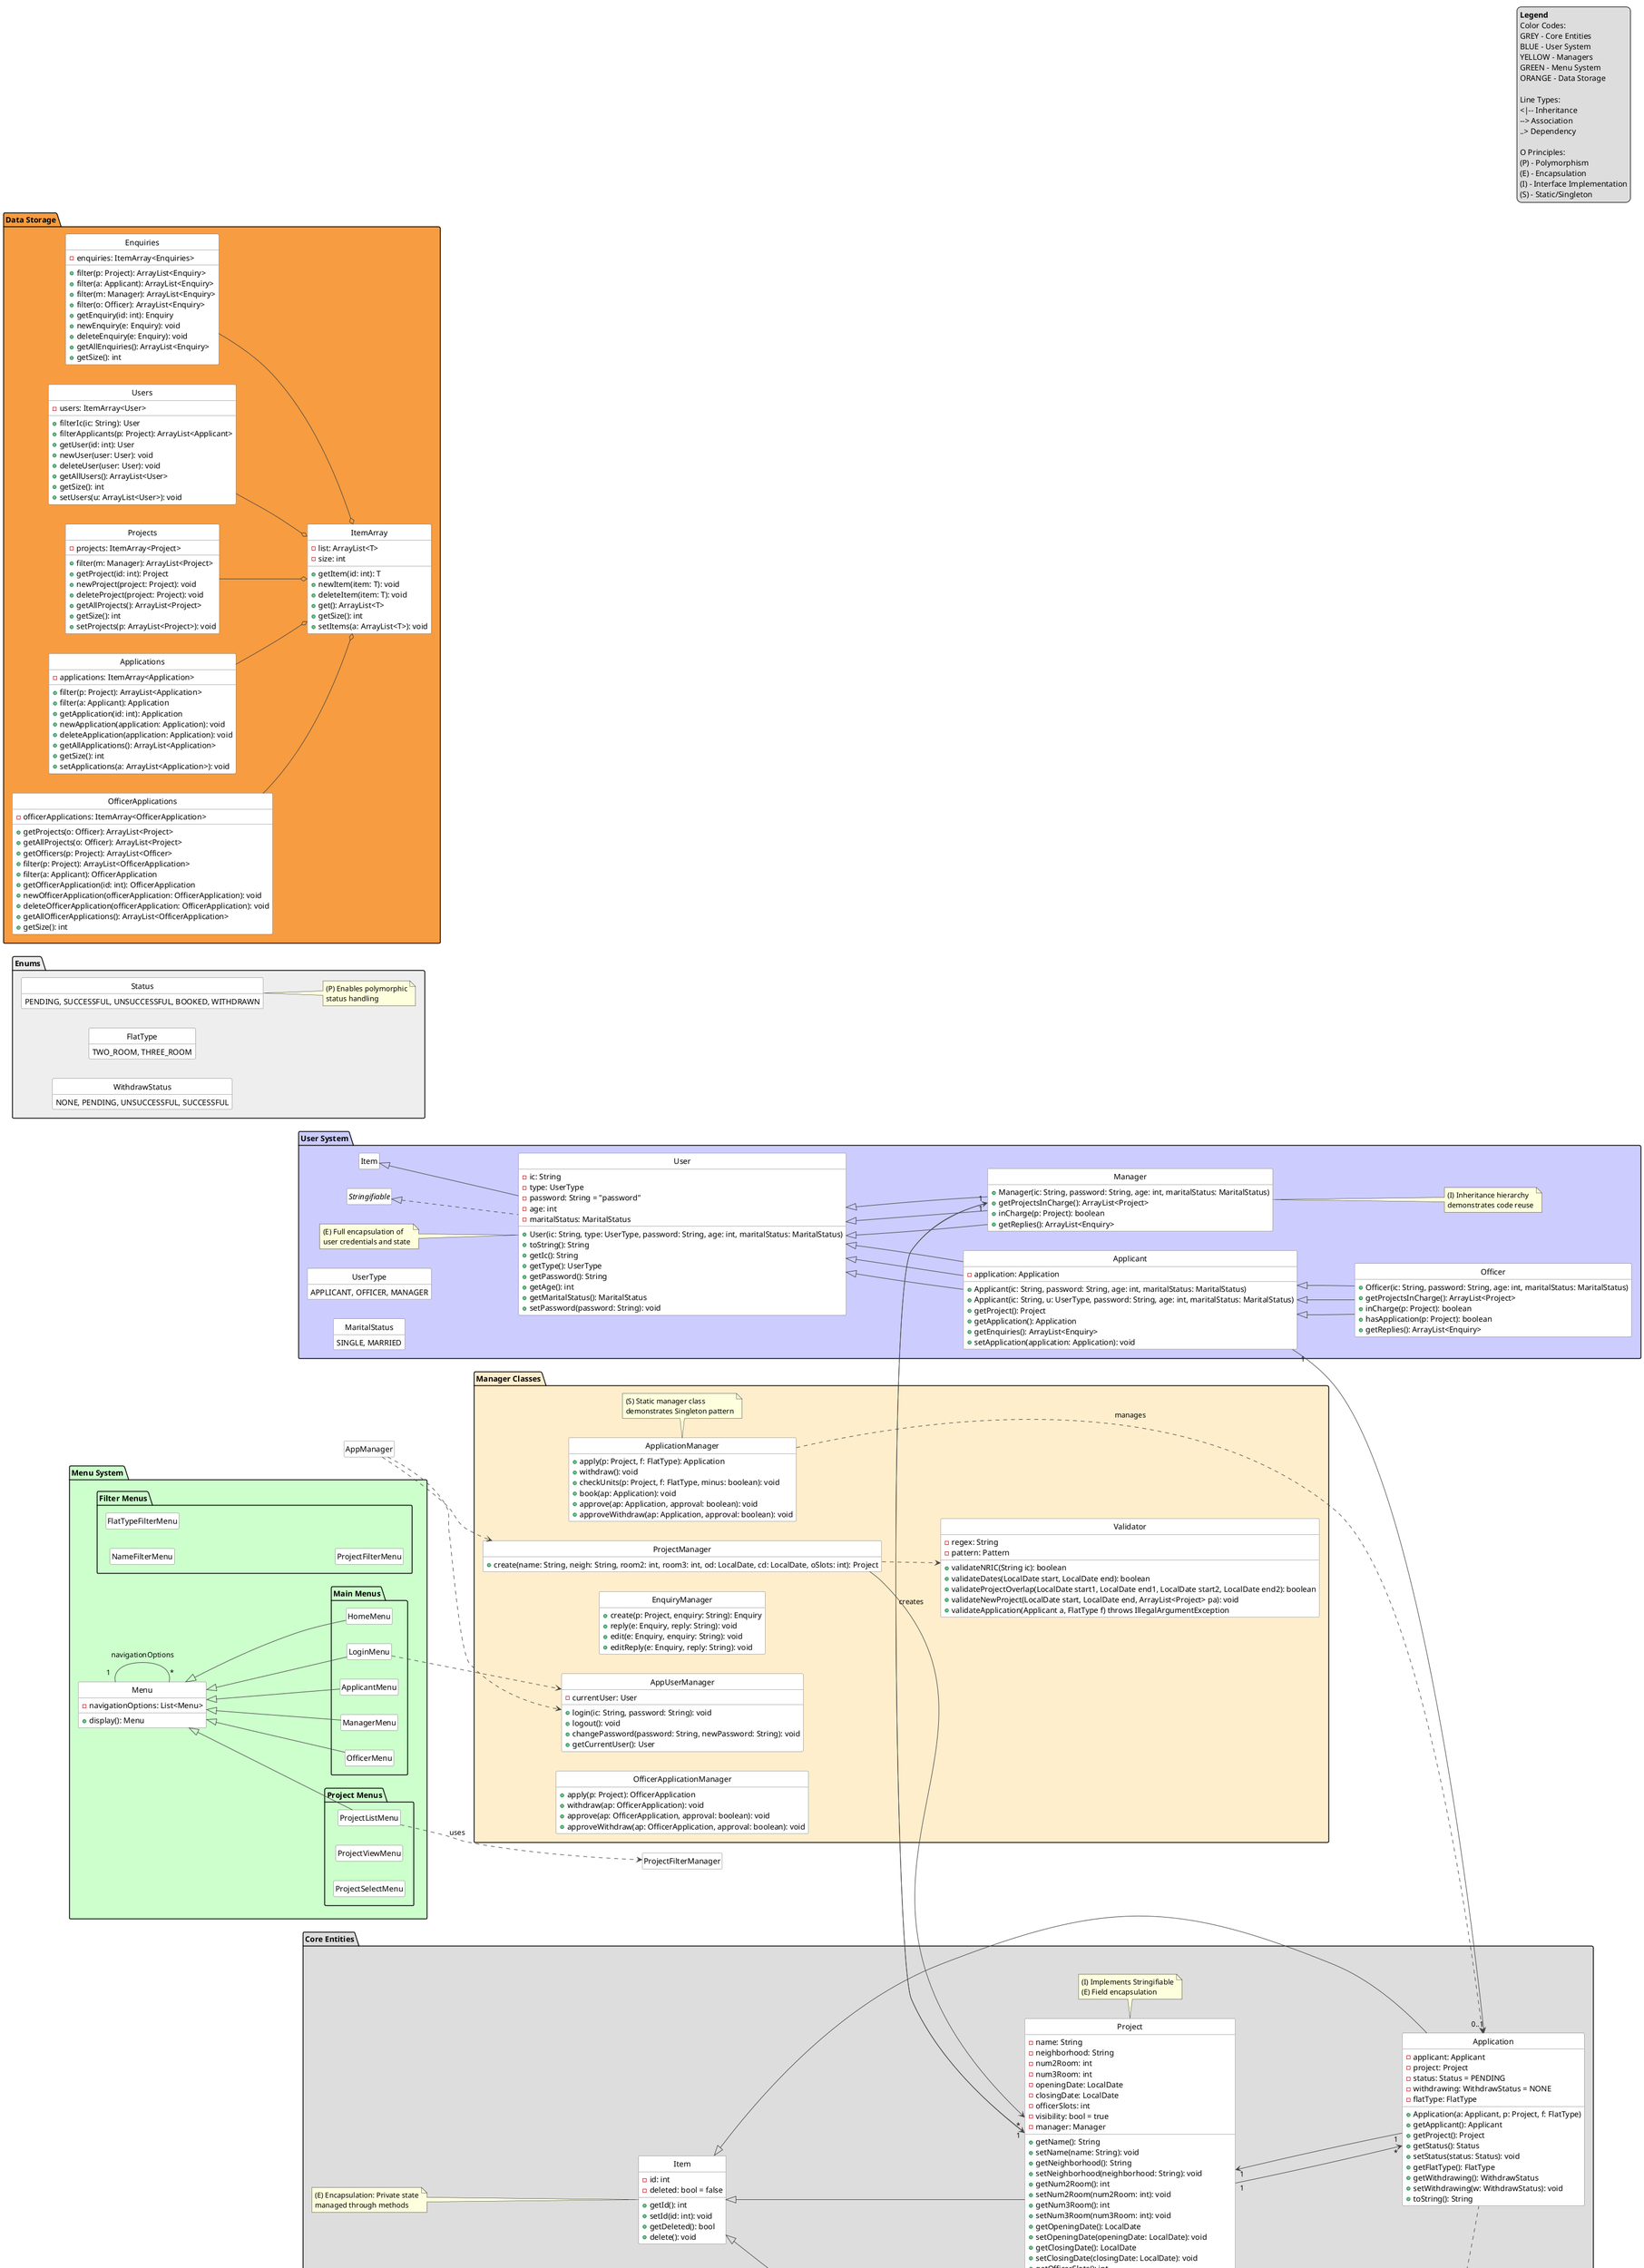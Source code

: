 @startuml EntityClassDiagram
skinparam class {
    BackgroundColor White
    ArrowColor #444444
    BorderColor #666666
    FontName Arial
}

'===================== LEGEND =====================
legend top right
**Legend**
Color Codes:
GREY - Core Entities
BLUE - User System
YELLOW - Managers
GREEN - Menu System
ORANGE - Data Storage

Line Types:
<|-- Inheritance
--> Association
..> Dependency

O Principles:
(P) - Polymorphism
(E) - Encapsulation
(I) - Interface Implementation
(S) - Static/Singleton
endlegend

'===================== CORE ENTITIES =====================
package "Core Entities" #DDDDDD {
    class Item {
        - id: int
        - deleted: bool = false
        + getId(): int
        + setId(id: int): void
        + getDeleted(): bool
        + delete(): void
    }

    note top of Item
    (E) Encapsulation: Private state
    managed through methods
    end note

    interface Stringifiable {
        + toString(): String
    }
    note bottom of Stringifiable
    (P) Polymorphism: Multiple classes
    implement custom toString() behavior
    end note

    class Project extends Item implements Stringifiable {
        - name: String
        - neighborhood: String
        - num2Room: int
        - num3Room: int
        - openingDate: LocalDate
        - closingDate: LocalDate
        - officerSlots: int
        - visibility: bool = true
        - manager: Manager

        + getName(): String
        + setName(name: String): void
        + getNeighborhood(): String
        + setNeighborhood(neighborhood: String): void
        + getNum2Room(): int
        + setNum2Room(num2Room: int): void
        + getNum3Room(): int
        + setNum3Room(num3Room: int): void
        + getOpeningDate(): LocalDate
        + setOpeningDate(openingDate: LocalDate): void
        + getClosingDate(): LocalDate
        + setClosingDate(closingDate: LocalDate): void
        + getOfficerSlots(): int
        + setOfficerSlots(officerSlots: int): void
        + isVisible(): bool
        + setVisibility(visibility: bool): void
        + getApplications(): ArrayList<Application>
        + getOfficerApplications(): ArrayList<OfficerApplication>
        + getEnquiries(): ArrayList<Enquiry>
        + getApplicants(): ArrayList<Applicant>
        + getOfficers(): ArrayList<Officer>
        + getManager(): Manager
        + toString(): String
    }
    note right of Project
    (I) Implements Stringifiable
    (E) Field encapsulation
    end note

    class Application extends Item implements Stringifiable {
        - applicant: Applicant
        - project: Project
        - status: Status = PENDING
        - withdrawing: WithdrawStatus = NONE
        - flatType: FlatType

        + Application(a: Applicant, p: Project, f: FlatType)
        + getApplicant(): Applicant
        + getProject(): Project
        + getStatus(): Status
        + setStatus(status: Status): void
        + getFlatType(): FlatType
        + getWithdrawing(): WithdrawStatus
        + setWithdrawing(w: WithdrawStatus): void
        + toString(): String
    }

    class Enquiry extends Item implements Stringifiable {
        - enquiry: String
        - reply: String
        - applicant: Applicant
        - replier: User
        - project: Project

        + Enquiry(a: Applicant, p: Project, e: String)
        + getEnquiry(): String
        + setEnquiry(enquiry: String): void
        + getReply(): String
        + setReply(reply: String): void
        + getApplicant(): Applicant
        + getReplier(): User
        + getProject(): Project
        + reply(replier: User, reply: String) throws IllegalArgumentException
        + toString(): String
    }
}

'===================== USER HIERARCHY =====================
package "User System" #CCCCFF {
    class User extends Item implements Stringifiable {
        - ic: String
        - type: UserType
        - password: String = "password"
        - age: int
        - maritalStatus: MaritalStatus

        + User(ic: String, type: UserType, password: String, age: int, maritalStatus: MaritalStatus)
        + toString(): String
        + getIc(): String
        + getType(): UserType
        + getPassword(): String
        + getAge(): int
        + getMaritalStatus(): MaritalStatus
        + setPassword(password: String): void
    }
    note top of User
    (E) Full encapsulation of
    user credentials and state
    end note

    class Applicant extends User {
        - application: Application

        + Applicant(ic: String, password: String, age: int, maritalStatus: MaritalStatus)
        + Applicant(ic: String, u: UserType, password: String, age: int, maritalStatus: MaritalStatus)
        + getProject(): Project
        + getApplication(): Application
        + getEnquiries(): ArrayList<Enquiry>
        + setApplication(application: Application): void
    }

    class Officer extends Applicant {
        + Officer(ic: String, password: String, age: int, maritalStatus: MaritalStatus)
        + getProjectsInCharge(): ArrayList<Project>
        + inCharge(p: Project): boolean
        + hasApplication(p: Project): boolean
        + getReplies(): ArrayList<Enquiry>
    }

    class Manager extends User {
        + Manager(ic: String, password: String, age: int, maritalStatus: MaritalStatus)
        + getProjectsInCharge(): ArrayList<Project>
        + inCharge(p: Project): boolean
        + getReplies(): ArrayList<Enquiry>
    }

    enum UserType {
        APPLICANT, OFFICER, MANAGER
    }

    enum MaritalStatus {
        SINGLE, MARRIED
    }

    User <|-- Applicant
    Applicant <|-- Officer
    User <|-- Manager
    note bottom of Manager
    (I) Inheritance hierarchy
    demonstrates code reuse
    end note
}

'===================== MANAGERS =====================
package "Manager Classes" #FFEECC {
    class ApplicationManager <<static>> {
        + apply(p: Project, f: FlatType): Application
        + withdraw(): void
        + checkUnits(p: Project, f: FlatType, minus: boolean): void
        + book(ap: Application): void
        + approve(ap: Application, approval: boolean): void
        + approveWithdraw(ap: Application, approval: boolean): void
    }
    note right of ApplicationManager
    (S) Static manager class
    demonstrates Singleton pattern
    end note

    class ProjectManager <<static>> {
        + create(name: String, neigh: String, room2: int, room3: int, od: LocalDate, cd: LocalDate, oSlots: int): Project
    }

    class EnquiryManager <<static>> {
        + create(p: Project, enquiry: String): Enquiry
	+ reply(e: Enquiry, reply: String): void
        + edit(e: Enquiry, enquiry: String): void
        + editReply(e: Enquiry, reply: String): void
    }

    class AppUserManager <<static>> {
        - currentUser: User
        + login(ic: String, password: String): void
	+ logout(): void
        + changePassword(password: String, newPassword: String): void
        + getCurrentUser(): User
    }

    class OfficerApplicationManager <<static>> {
        + apply(p: Project): OfficerApplication
	+ withdraw(ap: OfficerApplication): void
        + approve(ap: OfficerApplication, approval: boolean): void
        + approveWithdraw(ap: OfficerApplication, approval: boolean): void
    }

    class Validator {
	- regex: String
        - pattern: Pattern
        + validateNRIC(String ic): boolean
	+ validateDates(LocalDate start, LocalDate end): boolean
        + validateProjectOverlap(LocalDate start1, LocalDate end1, LocalDate start2, LocalDate end2): boolean
        + validateNewProject(LocalDate start, LocalDate end, ArrayList<Project> pa): void
        + validateApplication(Applicant a, FlatType f) throws IllegalArgumentException
    }
}

'===================== MENU SYSTEM =====================
package "Menu System" #CCFFCC {
    class Menu <<boundary>> {
        - navigationOptions: List<Menu>
        + display(): Menu
    }

    package "Main Menus" {
        class LoginMenu
        class HomeMenu
        class OfficerMenu
        class ManagerMenu
        class ApplicantMenu
    }

    package "Project Menus" {
        class ProjectListMenu
        class ProjectViewMenu
        class ProjectSelectMenu
    }

    package "Filter Menus" {
        class NameFilterMenu
        class FlatTypeFilterMenu
        class ProjectFilterMenu
    }

    Menu <|-- LoginMenu
    Menu <|-- HomeMenu
    Menu <|-- OfficerMenu
    Menu <|-- ManagerMenu
    Menu <|-- ApplicantMenu
    Menu <|-- ProjectListMenu
}

'===================== RELATIONSHIPS =====================
left to right direction

' Core relationships
Applicant "1" --> "0..1" Application
Application "1" --> "1" Project
Project "1" --> "*" Application
Project "1" --> "1" Manager
Manager "1" --> "*" Project
ProjectManager --> Project : creates
ApplicationManager ..> Application : manages

' User relationships
User <|-- Applicant
Applicant <|-- Officer
User <|-- Manager

' Menu connections
ProjectListMenu ..> ProjectFilterManager : uses
LoginMenu ..> AppUserManager
Menu "1" -- "*" Menu : navigationOptions

' Manager dependencies
AppManager ..> AppUserManager
AppManager ..> ProjectManager
ProjectManager ..> Validator

' Hide implementation details
hide empty members
hide circle
hide stereotype

'===================== ENUMERATIONS =====================
package "Enums" #EEEEEE {
    enum Status {
        PENDING, SUCCESSFUL, UNSUCCESSFUL, BOOKED, WITHDRAWN
    }
    note right
    (P) Enables polymorphic
    status handling
    end note

    enum FlatType {
        TWO_ROOM, THREE_ROOM
    }

    enum WithdrawStatus {
        NONE, PENDING, UNSUCCESSFUL, SUCCESSFUL
    }
}

'===================== DATA STRUCTURES =====================
package "Data Storage" #F79C40 {
    class ItemArray {
        - list: ArrayList<T>
        - size: int
        + getItem(id: int): T
        + newItem(item: T): void
        + deleteItem(item: T): void
        + get(): ArrayList<T>
        + getSize(): int
        + setItems(a: ArrayList<T>): void
    }

    class Users <<static>> {
        - users: ItemArray<User>
        + filterIc(ic: String): User
        + filterApplicants(p: Project): ArrayList<Applicant>
        + getUser(id: int): User
        + newUser(user: User): void
        + deleteUser(user: User): void
        + getAllUsers(): ArrayList<User>
        + getSize(): int
        + setUsers(u: ArrayList<User>): void
    }

    class Projects <<static>> {
        - projects: ItemArray<Project>
        + filter(m: Manager): ArrayList<Project>
        + getProject(id: int): Project
        + newProject(project: Project): void
        + deleteProject(project: Project): void
        + getAllProjects(): ArrayList<Project>
        + getSize(): int
        + setProjects(p: ArrayList<Project>): void
    }

        class Applications <<static>> {
        - applications: ItemArray<Application>
        + filter(p: Project): ArrayList<Application>
        + filter(a: Applicant): Application
        + getApplication(id: int): Application
        + newApplication(application: Application): void
        + deleteApplication(application: Application): void
        + getAllApplications(): ArrayList<Application>
        + getSize(): int
        + setApplications(a: ArrayList<Application>): void
    }


    class OfficerApplications <<static>> {
        - officerApplications: ItemArray<OfficerApplication>
        + getProjects(o: Officer): ArrayList<Project>
        + getAllProjects(o: Officer): ArrayList<Project>
        + getOfficers(p: Project): ArrayList<Officer>
        + filter(p: Project): ArrayList<OfficerApplication>
        + filter(a: Applicant): OfficerApplication
        + getOfficerApplication(id: int): OfficerApplication
        + newOfficerApplication(officerApplication: OfficerApplication): void
        + deleteOfficerApplication(officerApplication: OfficerApplication): void
        + getAllOfficerApplications(): ArrayList<OfficerApplication>
        + getSize(): int
    }

        class Enquiries <<static>>{
        - enquiries: ItemArray<Enquiries>
        + filter(p: Project): ArrayList<Enquiry>
        + filter(a: Applicant): ArrayList<Enquiry>
        + filter(m: Manager): ArrayList<Enquiry>
        + filter(o: Officer): ArrayList<Enquiry>
        + getEnquiry(id: int): Enquiry
        + newEnquiry(e: Enquiry): void
        + deleteEnquiry(e: Enquiry): void
        + getAllEnquiries(): ArrayList<Enquiry>
        + getSize(): int
    }

    Users --o ItemArray
    Projects --o ItemArray
    Applications --o ItemArray
    OfficerApplications --o ItemArray
    Enquiries --o ItemArray
}
@enduml
